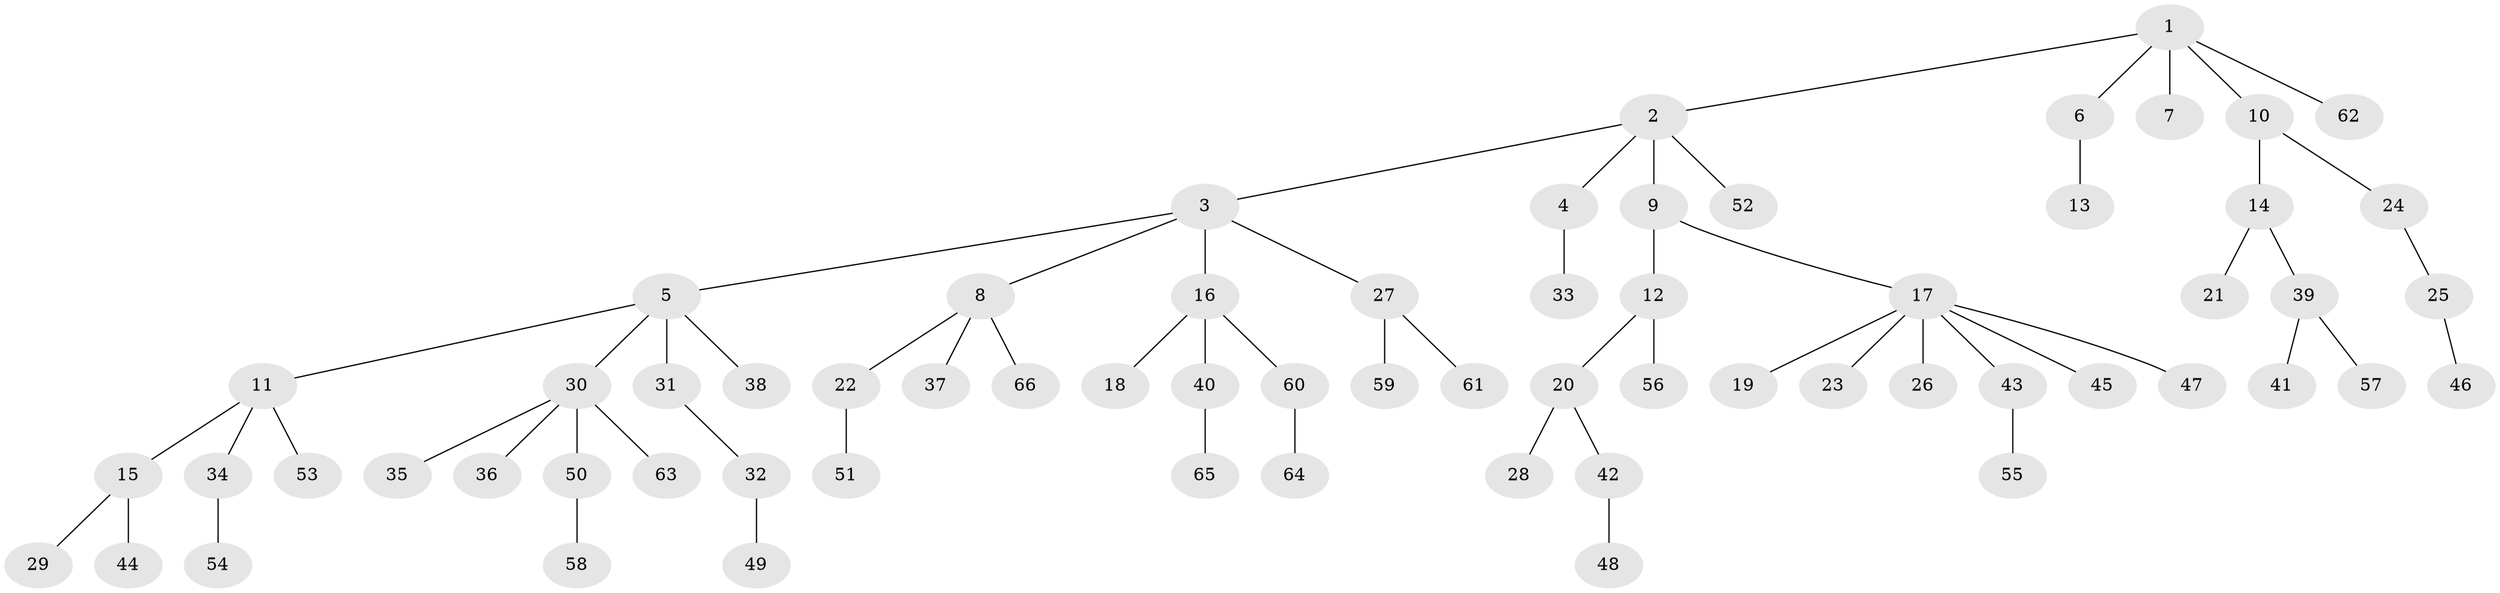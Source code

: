 // Generated by graph-tools (version 1.1) at 2025/26/03/09/25 03:26:33]
// undirected, 66 vertices, 65 edges
graph export_dot {
graph [start="1"]
  node [color=gray90,style=filled];
  1;
  2;
  3;
  4;
  5;
  6;
  7;
  8;
  9;
  10;
  11;
  12;
  13;
  14;
  15;
  16;
  17;
  18;
  19;
  20;
  21;
  22;
  23;
  24;
  25;
  26;
  27;
  28;
  29;
  30;
  31;
  32;
  33;
  34;
  35;
  36;
  37;
  38;
  39;
  40;
  41;
  42;
  43;
  44;
  45;
  46;
  47;
  48;
  49;
  50;
  51;
  52;
  53;
  54;
  55;
  56;
  57;
  58;
  59;
  60;
  61;
  62;
  63;
  64;
  65;
  66;
  1 -- 2;
  1 -- 6;
  1 -- 7;
  1 -- 10;
  1 -- 62;
  2 -- 3;
  2 -- 4;
  2 -- 9;
  2 -- 52;
  3 -- 5;
  3 -- 8;
  3 -- 16;
  3 -- 27;
  4 -- 33;
  5 -- 11;
  5 -- 30;
  5 -- 31;
  5 -- 38;
  6 -- 13;
  8 -- 22;
  8 -- 37;
  8 -- 66;
  9 -- 12;
  9 -- 17;
  10 -- 14;
  10 -- 24;
  11 -- 15;
  11 -- 34;
  11 -- 53;
  12 -- 20;
  12 -- 56;
  14 -- 21;
  14 -- 39;
  15 -- 29;
  15 -- 44;
  16 -- 18;
  16 -- 40;
  16 -- 60;
  17 -- 19;
  17 -- 23;
  17 -- 26;
  17 -- 43;
  17 -- 45;
  17 -- 47;
  20 -- 28;
  20 -- 42;
  22 -- 51;
  24 -- 25;
  25 -- 46;
  27 -- 59;
  27 -- 61;
  30 -- 35;
  30 -- 36;
  30 -- 50;
  30 -- 63;
  31 -- 32;
  32 -- 49;
  34 -- 54;
  39 -- 41;
  39 -- 57;
  40 -- 65;
  42 -- 48;
  43 -- 55;
  50 -- 58;
  60 -- 64;
}
